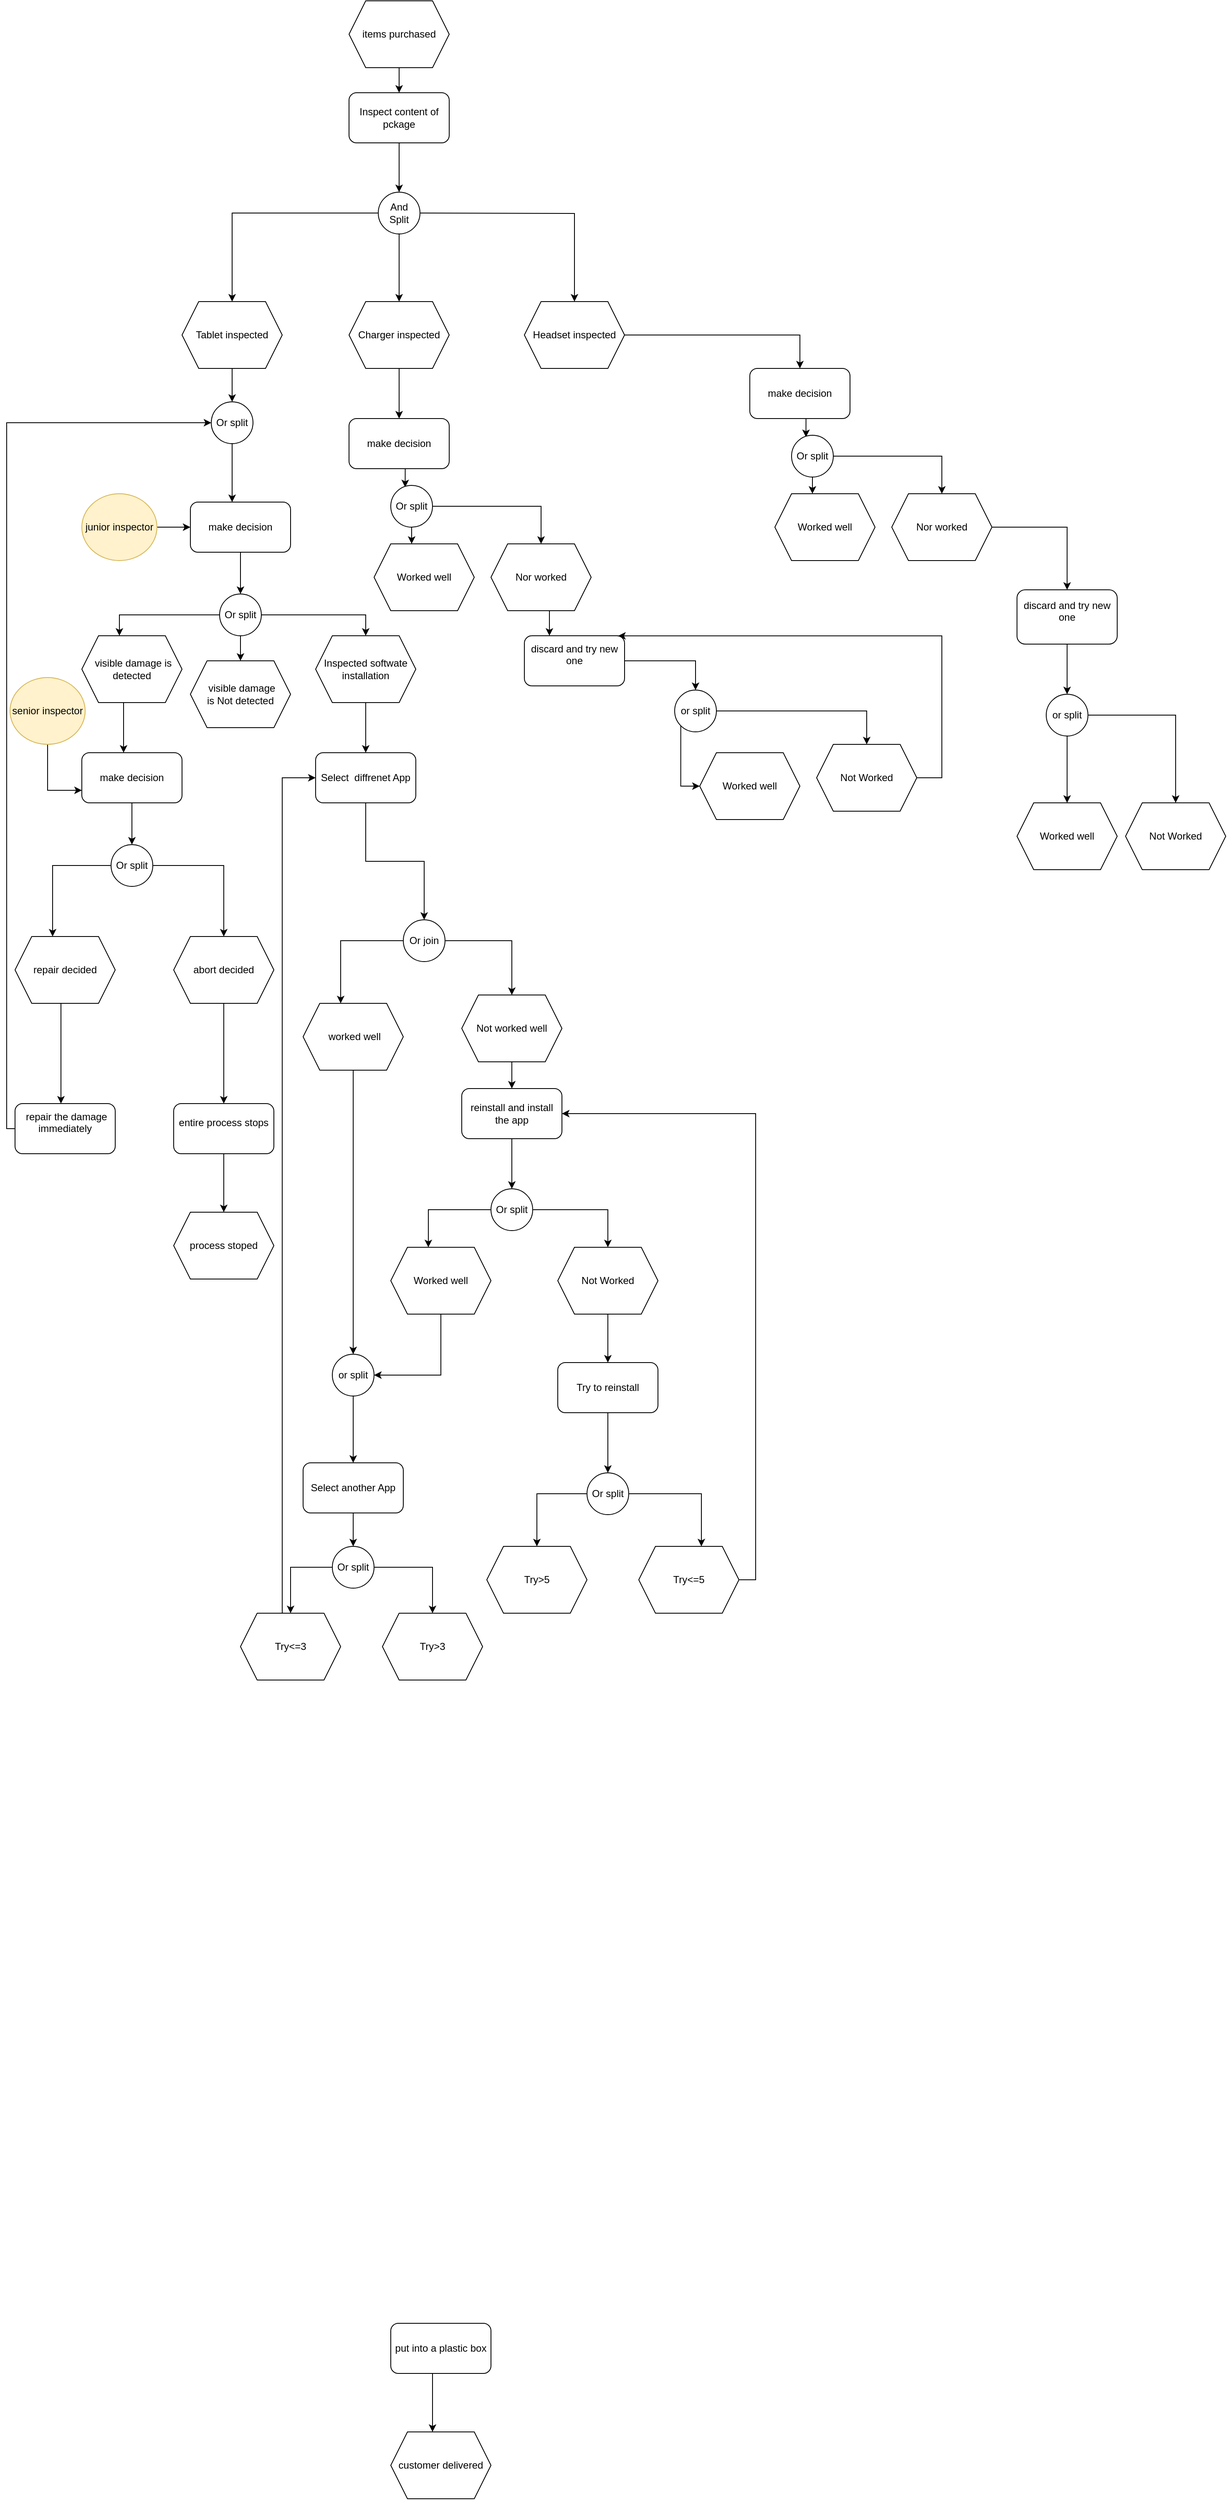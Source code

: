 <mxfile version="15.4.1" type="github">
  <diagram id="8-jtVFk_-QxQIClZ7zO8" name="Page-1">
    <mxGraphModel dx="1195" dy="625" grid="1" gridSize="10" guides="1" tooltips="1" connect="1" arrows="1" fold="1" page="1" pageScale="1" pageWidth="1654" pageHeight="1169" math="0" shadow="0">
      <root>
        <mxCell id="0" />
        <mxCell id="1" parent="0" />
        <mxCell id="INXHp-ntiENusmV_IVh7-14" value="" style="edgeStyle=orthogonalEdgeStyle;rounded=0;orthogonalLoop=1;jettySize=auto;html=1;" parent="1" source="INXHp-ntiENusmV_IVh7-1" target="INXHp-ntiENusmV_IVh7-13" edge="1">
          <mxGeometry relative="1" as="geometry" />
        </mxCell>
        <mxCell id="INXHp-ntiENusmV_IVh7-1" value="items purchased" style="shape=hexagon;perimeter=hexagonPerimeter2;whiteSpace=wrap;html=1;fixedSize=1;" parent="1" vertex="1">
          <mxGeometry x="420" y="10" width="120" height="80" as="geometry" />
        </mxCell>
        <mxCell id="INXHp-ntiENusmV_IVh7-10" style="edgeStyle=orthogonalEdgeStyle;rounded=0;orthogonalLoop=1;jettySize=auto;html=1;entryX=0.5;entryY=0;entryDx=0;entryDy=0;" parent="1" target="INXHp-ntiENusmV_IVh7-24" edge="1">
          <mxGeometry relative="1" as="geometry">
            <mxPoint x="505" y="264" as="sourcePoint" />
            <mxPoint x="690" y="360" as="targetPoint" />
          </mxGeometry>
        </mxCell>
        <mxCell id="INXHp-ntiENusmV_IVh7-21" value="" style="edgeStyle=orthogonalEdgeStyle;rounded=0;orthogonalLoop=1;jettySize=auto;html=1;entryX=0.5;entryY=0;entryDx=0;entryDy=0;" parent="1" source="INXHp-ntiENusmV_IVh7-2" target="INXHp-ntiENusmV_IVh7-23" edge="1">
          <mxGeometry relative="1" as="geometry">
            <mxPoint x="480" y="360" as="targetPoint" />
          </mxGeometry>
        </mxCell>
        <mxCell id="INXHp-ntiENusmV_IVh7-25" style="edgeStyle=orthogonalEdgeStyle;rounded=0;orthogonalLoop=1;jettySize=auto;html=1;entryX=0.5;entryY=0;entryDx=0;entryDy=0;" parent="1" source="INXHp-ntiENusmV_IVh7-2" target="INXHp-ntiENusmV_IVh7-22" edge="1">
          <mxGeometry relative="1" as="geometry" />
        </mxCell>
        <mxCell id="INXHp-ntiENusmV_IVh7-2" value="And Split" style="ellipse;whiteSpace=wrap;html=1;aspect=fixed;" parent="1" vertex="1">
          <mxGeometry x="455" y="239" width="50" height="50" as="geometry" />
        </mxCell>
        <mxCell id="INXHp-ntiENusmV_IVh7-17" value="" style="edgeStyle=orthogonalEdgeStyle;rounded=0;orthogonalLoop=1;jettySize=auto;html=1;entryX=0.5;entryY=0;entryDx=0;entryDy=0;" parent="1" source="INXHp-ntiENusmV_IVh7-13" target="INXHp-ntiENusmV_IVh7-2" edge="1">
          <mxGeometry relative="1" as="geometry">
            <mxPoint x="480" y="220" as="targetPoint" />
          </mxGeometry>
        </mxCell>
        <mxCell id="INXHp-ntiENusmV_IVh7-13" value="Inspect content of pckage" style="rounded=1;whiteSpace=wrap;html=1;" parent="1" vertex="1">
          <mxGeometry x="420" y="120" width="120" height="60" as="geometry" />
        </mxCell>
        <mxCell id="INXHp-ntiENusmV_IVh7-70" value="" style="edgeStyle=orthogonalEdgeStyle;rounded=0;orthogonalLoop=1;jettySize=auto;html=1;" parent="1" source="INXHp-ntiENusmV_IVh7-22" target="INXHp-ntiENusmV_IVh7-64" edge="1">
          <mxGeometry relative="1" as="geometry" />
        </mxCell>
        <mxCell id="INXHp-ntiENusmV_IVh7-22" value="Tablet inspected" style="shape=hexagon;perimeter=hexagonPerimeter2;whiteSpace=wrap;html=1;fixedSize=1;" parent="1" vertex="1">
          <mxGeometry x="220" y="370" width="120" height="80" as="geometry" />
        </mxCell>
        <mxCell id="INXHp-ntiENusmV_IVh7-126" style="edgeStyle=orthogonalEdgeStyle;rounded=0;orthogonalLoop=1;jettySize=auto;html=1;" parent="1" source="INXHp-ntiENusmV_IVh7-23" target="INXHp-ntiENusmV_IVh7-125" edge="1">
          <mxGeometry relative="1" as="geometry" />
        </mxCell>
        <mxCell id="INXHp-ntiENusmV_IVh7-23" value="Charger inspected" style="shape=hexagon;perimeter=hexagonPerimeter2;whiteSpace=wrap;html=1;fixedSize=1;" parent="1" vertex="1">
          <mxGeometry x="420" y="370" width="120" height="80" as="geometry" />
        </mxCell>
        <mxCell id="INXHp-ntiENusmV_IVh7-152" style="edgeStyle=orthogonalEdgeStyle;rounded=0;orthogonalLoop=1;jettySize=auto;html=1;entryX=0.5;entryY=0;entryDx=0;entryDy=0;" parent="1" source="INXHp-ntiENusmV_IVh7-24" target="INXHp-ntiENusmV_IVh7-146" edge="1">
          <mxGeometry relative="1" as="geometry" />
        </mxCell>
        <mxCell id="INXHp-ntiENusmV_IVh7-24" value="Headset inspected" style="shape=hexagon;perimeter=hexagonPerimeter2;whiteSpace=wrap;html=1;fixedSize=1;" parent="1" vertex="1">
          <mxGeometry x="630" y="370" width="120" height="80" as="geometry" />
        </mxCell>
        <mxCell id="WeWtgyzHcF-M5jyRwjh_-13" style="edgeStyle=orthogonalEdgeStyle;rounded=0;orthogonalLoop=1;jettySize=auto;html=1;" edge="1" parent="1" source="INXHp-ntiENusmV_IVh7-26" target="WeWtgyzHcF-M5jyRwjh_-12">
          <mxGeometry relative="1" as="geometry" />
        </mxCell>
        <mxCell id="INXHp-ntiENusmV_IVh7-26" value="or split" style="ellipse;whiteSpace=wrap;html=1;aspect=fixed;" parent="1" vertex="1">
          <mxGeometry x="400" y="1630" width="50" height="50" as="geometry" />
        </mxCell>
        <mxCell id="INXHp-ntiENusmV_IVh7-33" value="" style="edgeStyle=orthogonalEdgeStyle;rounded=0;orthogonalLoop=1;jettySize=auto;html=1;" parent="1" source="INXHp-ntiENusmV_IVh7-30" target="INXHp-ntiENusmV_IVh7-32" edge="1">
          <mxGeometry relative="1" as="geometry">
            <Array as="points">
              <mxPoint x="520" y="2890" />
              <mxPoint x="520" y="2890" />
            </Array>
          </mxGeometry>
        </mxCell>
        <mxCell id="INXHp-ntiENusmV_IVh7-30" value="put into a plastic box" style="rounded=1;whiteSpace=wrap;html=1;" parent="1" vertex="1">
          <mxGeometry x="470" y="2790" width="120" height="60" as="geometry" />
        </mxCell>
        <mxCell id="INXHp-ntiENusmV_IVh7-32" value="customer delivered" style="shape=hexagon;perimeter=hexagonPerimeter2;whiteSpace=wrap;html=1;fixedSize=1;" parent="1" vertex="1">
          <mxGeometry x="470" y="2920" width="120" height="80" as="geometry" />
        </mxCell>
        <mxCell id="INXHp-ntiENusmV_IVh7-37" value="" style="edgeStyle=orthogonalEdgeStyle;rounded=0;orthogonalLoop=1;jettySize=auto;html=1;" parent="1" source="INXHp-ntiENusmV_IVh7-34" target="INXHp-ntiENusmV_IVh7-36" edge="1">
          <mxGeometry relative="1" as="geometry" />
        </mxCell>
        <mxCell id="INXHp-ntiENusmV_IVh7-34" value="make decision" style="rounded=1;whiteSpace=wrap;html=1;" parent="1" vertex="1">
          <mxGeometry x="230" y="610" width="120" height="60" as="geometry" />
        </mxCell>
        <mxCell id="INXHp-ntiENusmV_IVh7-40" style="edgeStyle=orthogonalEdgeStyle;rounded=0;orthogonalLoop=1;jettySize=auto;html=1;entryX=0.375;entryY=0;entryDx=0;entryDy=0;" parent="1" source="INXHp-ntiENusmV_IVh7-36" target="INXHp-ntiENusmV_IVh7-38" edge="1">
          <mxGeometry relative="1" as="geometry" />
        </mxCell>
        <mxCell id="INXHp-ntiENusmV_IVh7-42" value="" style="edgeStyle=orthogonalEdgeStyle;rounded=0;orthogonalLoop=1;jettySize=auto;html=1;entryX=0.5;entryY=0;entryDx=0;entryDy=0;" parent="1" source="INXHp-ntiENusmV_IVh7-36" target="INXHp-ntiENusmV_IVh7-39" edge="1">
          <mxGeometry relative="1" as="geometry" />
        </mxCell>
        <mxCell id="INXHp-ntiENusmV_IVh7-72" style="edgeStyle=orthogonalEdgeStyle;rounded=0;orthogonalLoop=1;jettySize=auto;html=1;entryX=0.5;entryY=0;entryDx=0;entryDy=0;" parent="1" source="INXHp-ntiENusmV_IVh7-36" target="INXHp-ntiENusmV_IVh7-71" edge="1">
          <mxGeometry relative="1" as="geometry">
            <mxPoint x="450" y="745.0" as="targetPoint" />
          </mxGeometry>
        </mxCell>
        <mxCell id="INXHp-ntiENusmV_IVh7-36" value="Or split" style="ellipse;whiteSpace=wrap;html=1;aspect=fixed;" parent="1" vertex="1">
          <mxGeometry x="265" y="720" width="50" height="50" as="geometry" />
        </mxCell>
        <mxCell id="INXHp-ntiENusmV_IVh7-44" value="" style="edgeStyle=orthogonalEdgeStyle;rounded=0;orthogonalLoop=1;jettySize=auto;html=1;" parent="1" source="INXHp-ntiENusmV_IVh7-38" target="INXHp-ntiENusmV_IVh7-43" edge="1">
          <mxGeometry relative="1" as="geometry">
            <Array as="points">
              <mxPoint x="150" y="880" />
              <mxPoint x="150" y="880" />
            </Array>
          </mxGeometry>
        </mxCell>
        <mxCell id="INXHp-ntiENusmV_IVh7-38" value="&amp;nbsp;visible damage is detected" style="shape=hexagon;perimeter=hexagonPerimeter2;whiteSpace=wrap;html=1;fixedSize=1;" parent="1" vertex="1">
          <mxGeometry x="100" y="770" width="120" height="80" as="geometry" />
        </mxCell>
        <mxCell id="INXHp-ntiENusmV_IVh7-39" value="&amp;nbsp;visible damage &lt;br&gt;is Not detected" style="shape=hexagon;perimeter=hexagonPerimeter2;whiteSpace=wrap;html=1;fixedSize=1;" parent="1" vertex="1">
          <mxGeometry x="230" y="800" width="120" height="80" as="geometry" />
        </mxCell>
        <mxCell id="INXHp-ntiENusmV_IVh7-55" value="" style="edgeStyle=orthogonalEdgeStyle;rounded=0;orthogonalLoop=1;jettySize=auto;html=1;" parent="1" source="INXHp-ntiENusmV_IVh7-43" target="INXHp-ntiENusmV_IVh7-45" edge="1">
          <mxGeometry relative="1" as="geometry" />
        </mxCell>
        <mxCell id="INXHp-ntiENusmV_IVh7-43" value="&lt;div&gt;make decision&lt;/div&gt;" style="rounded=1;whiteSpace=wrap;html=1;" parent="1" vertex="1">
          <mxGeometry x="100" y="910" width="120" height="60" as="geometry" />
        </mxCell>
        <mxCell id="INXHp-ntiENusmV_IVh7-52" style="edgeStyle=orthogonalEdgeStyle;rounded=0;orthogonalLoop=1;jettySize=auto;html=1;entryX=0.375;entryY=0;entryDx=0;entryDy=0;exitX=0.1;exitY=0.5;exitDx=0;exitDy=0;exitPerimeter=0;" parent="1" source="INXHp-ntiENusmV_IVh7-45" target="INXHp-ntiENusmV_IVh7-49" edge="1">
          <mxGeometry relative="1" as="geometry">
            <mxPoint x="30" y="1050" as="targetPoint" />
            <mxPoint x="130" y="1045" as="sourcePoint" />
            <Array as="points">
              <mxPoint x="65" y="1045" />
            </Array>
          </mxGeometry>
        </mxCell>
        <mxCell id="INXHp-ntiENusmV_IVh7-53" style="edgeStyle=orthogonalEdgeStyle;rounded=0;orthogonalLoop=1;jettySize=auto;html=1;entryX=0.5;entryY=0;entryDx=0;entryDy=0;" parent="1" source="INXHp-ntiENusmV_IVh7-45" target="INXHp-ntiENusmV_IVh7-50" edge="1">
          <mxGeometry relative="1" as="geometry" />
        </mxCell>
        <mxCell id="INXHp-ntiENusmV_IVh7-45" value="Or split" style="ellipse;whiteSpace=wrap;html=1;aspect=fixed;" parent="1" vertex="1">
          <mxGeometry x="135" y="1020" width="50" height="50" as="geometry" />
        </mxCell>
        <mxCell id="INXHp-ntiENusmV_IVh7-57" value="" style="edgeStyle=orthogonalEdgeStyle;rounded=0;orthogonalLoop=1;jettySize=auto;html=1;" parent="1" source="INXHp-ntiENusmV_IVh7-49" target="INXHp-ntiENusmV_IVh7-56" edge="1">
          <mxGeometry relative="1" as="geometry">
            <Array as="points">
              <mxPoint x="75" y="1230" />
              <mxPoint x="75" y="1230" />
            </Array>
          </mxGeometry>
        </mxCell>
        <mxCell id="INXHp-ntiENusmV_IVh7-49" value="repair decided" style="shape=hexagon;perimeter=hexagonPerimeter2;whiteSpace=wrap;html=1;fixedSize=1;" parent="1" vertex="1">
          <mxGeometry x="20" y="1130" width="120" height="80" as="geometry" />
        </mxCell>
        <mxCell id="INXHp-ntiENusmV_IVh7-59" style="edgeStyle=orthogonalEdgeStyle;rounded=0;orthogonalLoop=1;jettySize=auto;html=1;entryX=0.5;entryY=0;entryDx=0;entryDy=0;" parent="1" source="INXHp-ntiENusmV_IVh7-50" target="INXHp-ntiENusmV_IVh7-58" edge="1">
          <mxGeometry relative="1" as="geometry" />
        </mxCell>
        <mxCell id="INXHp-ntiENusmV_IVh7-50" value="abort decided" style="shape=hexagon;perimeter=hexagonPerimeter2;whiteSpace=wrap;html=1;fixedSize=1;" parent="1" vertex="1">
          <mxGeometry x="210" y="1130" width="120" height="80" as="geometry" />
        </mxCell>
        <mxCell id="INXHp-ntiENusmV_IVh7-69" style="edgeStyle=orthogonalEdgeStyle;rounded=0;orthogonalLoop=1;jettySize=auto;html=1;entryX=0;entryY=0.5;entryDx=0;entryDy=0;" parent="1" source="INXHp-ntiENusmV_IVh7-56" target="INXHp-ntiENusmV_IVh7-64" edge="1">
          <mxGeometry relative="1" as="geometry">
            <mxPoint x="240" y="510" as="targetPoint" />
            <Array as="points">
              <mxPoint x="10" y="1360" />
              <mxPoint x="10" y="515" />
            </Array>
          </mxGeometry>
        </mxCell>
        <mxCell id="INXHp-ntiENusmV_IVh7-56" value="&lt;div&gt;&amp;nbsp;repair the damage immediately&lt;/div&gt;&lt;div&gt;&lt;br&gt;&lt;/div&gt;" style="rounded=1;whiteSpace=wrap;html=1;" parent="1" vertex="1">
          <mxGeometry x="20" y="1330" width="120" height="60" as="geometry" />
        </mxCell>
        <mxCell id="WeWtgyzHcF-M5jyRwjh_-2" style="edgeStyle=orthogonalEdgeStyle;rounded=0;orthogonalLoop=1;jettySize=auto;html=1;entryX=0.5;entryY=0;entryDx=0;entryDy=0;" edge="1" parent="1" source="INXHp-ntiENusmV_IVh7-58" target="WeWtgyzHcF-M5jyRwjh_-1">
          <mxGeometry relative="1" as="geometry" />
        </mxCell>
        <mxCell id="INXHp-ntiENusmV_IVh7-58" value="&lt;div&gt;entire process stops&lt;/div&gt;&lt;div&gt;&lt;br&gt;&lt;/div&gt;" style="rounded=1;whiteSpace=wrap;html=1;" parent="1" vertex="1">
          <mxGeometry x="210" y="1330" width="120" height="60" as="geometry" />
        </mxCell>
        <mxCell id="INXHp-ntiENusmV_IVh7-61" style="edgeStyle=orthogonalEdgeStyle;rounded=0;orthogonalLoop=1;jettySize=auto;html=1;entryX=0;entryY=0.5;entryDx=0;entryDy=0;" parent="1" source="INXHp-ntiENusmV_IVh7-60" target="INXHp-ntiENusmV_IVh7-34" edge="1">
          <mxGeometry relative="1" as="geometry" />
        </mxCell>
        <mxCell id="INXHp-ntiENusmV_IVh7-60" value="junior inspector" style="ellipse;whiteSpace=wrap;html=1;fillColor=#fff2cc;strokeColor=#d6b656;" parent="1" vertex="1">
          <mxGeometry x="100" y="600" width="90" height="80" as="geometry" />
        </mxCell>
        <mxCell id="INXHp-ntiENusmV_IVh7-63" style="edgeStyle=orthogonalEdgeStyle;rounded=0;orthogonalLoop=1;jettySize=auto;html=1;entryX=0;entryY=0.75;entryDx=0;entryDy=0;" parent="1" source="INXHp-ntiENusmV_IVh7-62" target="INXHp-ntiENusmV_IVh7-43" edge="1">
          <mxGeometry relative="1" as="geometry" />
        </mxCell>
        <mxCell id="INXHp-ntiENusmV_IVh7-62" value="senior inspector" style="ellipse;whiteSpace=wrap;html=1;fillColor=#fff2cc;strokeColor=#d6b656;" parent="1" vertex="1">
          <mxGeometry x="14" y="820" width="90" height="80" as="geometry" />
        </mxCell>
        <mxCell id="INXHp-ntiENusmV_IVh7-67" value="" style="edgeStyle=orthogonalEdgeStyle;rounded=0;orthogonalLoop=1;jettySize=auto;html=1;" parent="1" source="INXHp-ntiENusmV_IVh7-64" target="INXHp-ntiENusmV_IVh7-34" edge="1">
          <mxGeometry relative="1" as="geometry">
            <Array as="points">
              <mxPoint x="280" y="590" />
              <mxPoint x="280" y="590" />
            </Array>
          </mxGeometry>
        </mxCell>
        <mxCell id="INXHp-ntiENusmV_IVh7-64" value="Or split" style="ellipse;whiteSpace=wrap;html=1;aspect=fixed;" parent="1" vertex="1">
          <mxGeometry x="255" y="490" width="50" height="50" as="geometry" />
        </mxCell>
        <mxCell id="INXHp-ntiENusmV_IVh7-71" value="Inspected softwate&lt;br&gt;installation" style="shape=hexagon;perimeter=hexagonPerimeter2;whiteSpace=wrap;html=1;fixedSize=1;" parent="1" vertex="1">
          <mxGeometry x="380" y="770" width="120" height="80" as="geometry" />
        </mxCell>
        <mxCell id="WeWtgyzHcF-M5jyRwjh_-3" style="edgeStyle=orthogonalEdgeStyle;rounded=0;orthogonalLoop=1;jettySize=auto;html=1;exitX=0.5;exitY=1;exitDx=0;exitDy=0;entryX=0.5;entryY=0;entryDx=0;entryDy=0;" edge="1" parent="1" source="INXHp-ntiENusmV_IVh7-73" target="INXHp-ntiENusmV_IVh7-120">
          <mxGeometry relative="1" as="geometry" />
        </mxCell>
        <mxCell id="INXHp-ntiENusmV_IVh7-73" value="&lt;div&gt;Select&amp;nbsp; diffrenet App&lt;/div&gt;" style="rounded=1;whiteSpace=wrap;html=1;" parent="1" vertex="1">
          <mxGeometry x="380" y="910" width="120" height="60" as="geometry" />
        </mxCell>
        <mxCell id="INXHp-ntiENusmV_IVh7-85" value="" style="edgeStyle=orthogonalEdgeStyle;rounded=0;orthogonalLoop=1;jettySize=auto;html=1;" parent="1" source="INXHp-ntiENusmV_IVh7-76" target="INXHp-ntiENusmV_IVh7-82" edge="1">
          <mxGeometry relative="1" as="geometry" />
        </mxCell>
        <mxCell id="INXHp-ntiENusmV_IVh7-76" value="Not worked well" style="shape=hexagon;perimeter=hexagonPerimeter2;whiteSpace=wrap;html=1;fixedSize=1;" parent="1" vertex="1">
          <mxGeometry x="555" y="1200" width="120" height="80" as="geometry" />
        </mxCell>
        <mxCell id="INXHp-ntiENusmV_IVh7-101" value="" style="edgeStyle=orthogonalEdgeStyle;rounded=0;orthogonalLoop=1;jettySize=auto;html=1;" parent="1" source="INXHp-ntiENusmV_IVh7-82" target="INXHp-ntiENusmV_IVh7-100" edge="1">
          <mxGeometry relative="1" as="geometry" />
        </mxCell>
        <mxCell id="INXHp-ntiENusmV_IVh7-82" value="&lt;div&gt;reinstall and install the app&lt;/div&gt;" style="rounded=1;whiteSpace=wrap;html=1;" parent="1" vertex="1">
          <mxGeometry x="555" y="1312" width="120" height="60" as="geometry" />
        </mxCell>
        <mxCell id="WeWtgyzHcF-M5jyRwjh_-6" style="edgeStyle=orthogonalEdgeStyle;rounded=0;orthogonalLoop=1;jettySize=auto;html=1;exitX=0;exitY=0.5;exitDx=0;exitDy=0;entryX=0.5;entryY=0;entryDx=0;entryDy=0;" edge="1" parent="1" source="INXHp-ntiENusmV_IVh7-86" target="WeWtgyzHcF-M5jyRwjh_-26">
          <mxGeometry relative="1" as="geometry">
            <mxPoint x="645" y="1850" as="targetPoint" />
          </mxGeometry>
        </mxCell>
        <mxCell id="WeWtgyzHcF-M5jyRwjh_-7" style="edgeStyle=orthogonalEdgeStyle;rounded=0;orthogonalLoop=1;jettySize=auto;html=1;exitX=1;exitY=0.5;exitDx=0;exitDy=0;entryX=0.625;entryY=0;entryDx=0;entryDy=0;" edge="1" parent="1" source="INXHp-ntiENusmV_IVh7-86" target="WeWtgyzHcF-M5jyRwjh_-27">
          <mxGeometry relative="1" as="geometry">
            <mxPoint x="840" y="1850" as="targetPoint" />
          </mxGeometry>
        </mxCell>
        <mxCell id="INXHp-ntiENusmV_IVh7-86" value="Or split" style="ellipse;whiteSpace=wrap;html=1;aspect=fixed;" parent="1" vertex="1">
          <mxGeometry x="705" y="1772" width="50" height="50" as="geometry" />
        </mxCell>
        <mxCell id="WeWtgyzHcF-M5jyRwjh_-10" style="edgeStyle=orthogonalEdgeStyle;rounded=0;orthogonalLoop=1;jettySize=auto;html=1;exitX=0.5;exitY=1;exitDx=0;exitDy=0;entryX=1;entryY=0.5;entryDx=0;entryDy=0;" edge="1" parent="1" source="INXHp-ntiENusmV_IVh7-93" target="INXHp-ntiENusmV_IVh7-26">
          <mxGeometry relative="1" as="geometry" />
        </mxCell>
        <mxCell id="INXHp-ntiENusmV_IVh7-93" value="Worked well" style="shape=hexagon;perimeter=hexagonPerimeter2;whiteSpace=wrap;html=1;fixedSize=1;" parent="1" vertex="1">
          <mxGeometry x="470" y="1502" width="120" height="80" as="geometry" />
        </mxCell>
        <mxCell id="WeWtgyzHcF-M5jyRwjh_-8" style="edgeStyle=orthogonalEdgeStyle;rounded=0;orthogonalLoop=1;jettySize=auto;html=1;exitX=1;exitY=0.5;exitDx=0;exitDy=0;entryX=1;entryY=0.5;entryDx=0;entryDy=0;" edge="1" parent="1" source="WeWtgyzHcF-M5jyRwjh_-27" target="INXHp-ntiENusmV_IVh7-82">
          <mxGeometry relative="1" as="geometry">
            <mxPoint x="900" y="1880" as="sourcePoint" />
          </mxGeometry>
        </mxCell>
        <mxCell id="INXHp-ntiENusmV_IVh7-103" style="edgeStyle=orthogonalEdgeStyle;rounded=0;orthogonalLoop=1;jettySize=auto;html=1;exitX=0;exitY=0.5;exitDx=0;exitDy=0;entryX=0.375;entryY=0;entryDx=0;entryDy=0;" parent="1" source="INXHp-ntiENusmV_IVh7-100" target="INXHp-ntiENusmV_IVh7-93" edge="1">
          <mxGeometry relative="1" as="geometry" />
        </mxCell>
        <mxCell id="INXHp-ntiENusmV_IVh7-104" style="edgeStyle=orthogonalEdgeStyle;rounded=0;orthogonalLoop=1;jettySize=auto;html=1;exitX=1;exitY=0.5;exitDx=0;exitDy=0;entryX=0.5;entryY=0;entryDx=0;entryDy=0;" parent="1" source="INXHp-ntiENusmV_IVh7-100" target="INXHp-ntiENusmV_IVh7-102" edge="1">
          <mxGeometry relative="1" as="geometry" />
        </mxCell>
        <mxCell id="INXHp-ntiENusmV_IVh7-100" value="Or split" style="ellipse;whiteSpace=wrap;html=1;aspect=fixed;" parent="1" vertex="1">
          <mxGeometry x="590" y="1432" width="50" height="50" as="geometry" />
        </mxCell>
        <mxCell id="WeWtgyzHcF-M5jyRwjh_-24" style="edgeStyle=orthogonalEdgeStyle;rounded=0;orthogonalLoop=1;jettySize=auto;html=1;exitX=0.5;exitY=1;exitDx=0;exitDy=0;entryX=0.5;entryY=0;entryDx=0;entryDy=0;" edge="1" parent="1" source="INXHp-ntiENusmV_IVh7-102" target="WeWtgyzHcF-M5jyRwjh_-23">
          <mxGeometry relative="1" as="geometry" />
        </mxCell>
        <mxCell id="INXHp-ntiENusmV_IVh7-102" value="Not Worked" style="shape=hexagon;perimeter=hexagonPerimeter2;whiteSpace=wrap;html=1;fixedSize=1;" parent="1" vertex="1">
          <mxGeometry x="670" y="1502" width="120" height="80" as="geometry" />
        </mxCell>
        <mxCell id="INXHp-ntiENusmV_IVh7-111" style="edgeStyle=orthogonalEdgeStyle;rounded=0;orthogonalLoop=1;jettySize=auto;html=1;exitX=0.5;exitY=1;exitDx=0;exitDy=0;entryX=0.5;entryY=0;entryDx=0;entryDy=0;" parent="1" source="INXHp-ntiENusmV_IVh7-71" target="INXHp-ntiENusmV_IVh7-73" edge="1">
          <mxGeometry relative="1" as="geometry">
            <mxPoint x="400" y="915" as="sourcePoint" />
          </mxGeometry>
        </mxCell>
        <mxCell id="WeWtgyzHcF-M5jyRwjh_-4" style="edgeStyle=orthogonalEdgeStyle;rounded=0;orthogonalLoop=1;jettySize=auto;html=1;exitX=1;exitY=0.5;exitDx=0;exitDy=0;entryX=0.5;entryY=0;entryDx=0;entryDy=0;" edge="1" parent="1" source="INXHp-ntiENusmV_IVh7-120" target="INXHp-ntiENusmV_IVh7-76">
          <mxGeometry relative="1" as="geometry" />
        </mxCell>
        <mxCell id="WeWtgyzHcF-M5jyRwjh_-5" style="edgeStyle=orthogonalEdgeStyle;rounded=0;orthogonalLoop=1;jettySize=auto;html=1;exitX=0;exitY=0.5;exitDx=0;exitDy=0;entryX=0.375;entryY=0;entryDx=0;entryDy=0;" edge="1" parent="1" source="INXHp-ntiENusmV_IVh7-120" target="INXHp-ntiENusmV_IVh7-122">
          <mxGeometry relative="1" as="geometry" />
        </mxCell>
        <mxCell id="INXHp-ntiENusmV_IVh7-120" value="Or join" style="ellipse;whiteSpace=wrap;html=1;aspect=fixed;" parent="1" vertex="1">
          <mxGeometry x="485" y="1110" width="50" height="50" as="geometry" />
        </mxCell>
        <mxCell id="WeWtgyzHcF-M5jyRwjh_-9" style="edgeStyle=orthogonalEdgeStyle;rounded=0;orthogonalLoop=1;jettySize=auto;html=1;exitX=0.5;exitY=1;exitDx=0;exitDy=0;entryX=0.5;entryY=0;entryDx=0;entryDy=0;" edge="1" parent="1" source="INXHp-ntiENusmV_IVh7-122" target="INXHp-ntiENusmV_IVh7-26">
          <mxGeometry relative="1" as="geometry" />
        </mxCell>
        <mxCell id="INXHp-ntiENusmV_IVh7-122" value="&amp;nbsp;worked well" style="shape=hexagon;perimeter=hexagonPerimeter2;whiteSpace=wrap;html=1;fixedSize=1;" parent="1" vertex="1">
          <mxGeometry x="365" y="1210" width="120" height="80" as="geometry" />
        </mxCell>
        <mxCell id="INXHp-ntiENusmV_IVh7-133" style="edgeStyle=orthogonalEdgeStyle;rounded=0;orthogonalLoop=1;jettySize=auto;html=1;exitX=0.5;exitY=1;exitDx=0;exitDy=0;entryX=0.345;entryY=0.045;entryDx=0;entryDy=0;entryPerimeter=0;" parent="1" source="INXHp-ntiENusmV_IVh7-125" target="INXHp-ntiENusmV_IVh7-127" edge="1">
          <mxGeometry relative="1" as="geometry" />
        </mxCell>
        <mxCell id="INXHp-ntiENusmV_IVh7-125" value="make decision" style="rounded=1;whiteSpace=wrap;html=1;" parent="1" vertex="1">
          <mxGeometry x="420" y="510" width="120" height="60" as="geometry" />
        </mxCell>
        <mxCell id="INXHp-ntiENusmV_IVh7-131" style="edgeStyle=orthogonalEdgeStyle;rounded=0;orthogonalLoop=1;jettySize=auto;html=1;exitX=0.5;exitY=1;exitDx=0;exitDy=0;entryX=0.375;entryY=0;entryDx=0;entryDy=0;" parent="1" source="INXHp-ntiENusmV_IVh7-127" target="INXHp-ntiENusmV_IVh7-130" edge="1">
          <mxGeometry relative="1" as="geometry" />
        </mxCell>
        <mxCell id="INXHp-ntiENusmV_IVh7-132" style="edgeStyle=orthogonalEdgeStyle;rounded=0;orthogonalLoop=1;jettySize=auto;html=1;exitX=1;exitY=0.5;exitDx=0;exitDy=0;entryX=0.5;entryY=0;entryDx=0;entryDy=0;" parent="1" source="INXHp-ntiENusmV_IVh7-127" target="INXHp-ntiENusmV_IVh7-129" edge="1">
          <mxGeometry relative="1" as="geometry" />
        </mxCell>
        <mxCell id="INXHp-ntiENusmV_IVh7-127" value="Or split" style="ellipse;whiteSpace=wrap;html=1;aspect=fixed;" parent="1" vertex="1">
          <mxGeometry x="470" y="590" width="50" height="50" as="geometry" />
        </mxCell>
        <mxCell id="INXHp-ntiENusmV_IVh7-135" style="edgeStyle=orthogonalEdgeStyle;rounded=0;orthogonalLoop=1;jettySize=auto;html=1;exitX=0.5;exitY=1;exitDx=0;exitDy=0;entryX=0.25;entryY=0;entryDx=0;entryDy=0;" parent="1" source="INXHp-ntiENusmV_IVh7-129" target="INXHp-ntiENusmV_IVh7-134" edge="1">
          <mxGeometry relative="1" as="geometry" />
        </mxCell>
        <mxCell id="INXHp-ntiENusmV_IVh7-129" value="Nor worked" style="shape=hexagon;perimeter=hexagonPerimeter2;whiteSpace=wrap;html=1;fixedSize=1;" parent="1" vertex="1">
          <mxGeometry x="590" y="660" width="120" height="80" as="geometry" />
        </mxCell>
        <mxCell id="INXHp-ntiENusmV_IVh7-130" value="Worked well" style="shape=hexagon;perimeter=hexagonPerimeter2;whiteSpace=wrap;html=1;fixedSize=1;" parent="1" vertex="1">
          <mxGeometry x="450" y="660" width="120" height="80" as="geometry" />
        </mxCell>
        <mxCell id="INXHp-ntiENusmV_IVh7-137" style="edgeStyle=orthogonalEdgeStyle;rounded=0;orthogonalLoop=1;jettySize=auto;html=1;exitX=1;exitY=0.5;exitDx=0;exitDy=0;entryX=0.5;entryY=0;entryDx=0;entryDy=0;" parent="1" source="INXHp-ntiENusmV_IVh7-134" target="INXHp-ntiENusmV_IVh7-136" edge="1">
          <mxGeometry relative="1" as="geometry" />
        </mxCell>
        <mxCell id="INXHp-ntiENusmV_IVh7-134" value="&lt;div&gt;&lt;div&gt;discard and try new one&lt;/div&gt;&lt;div&gt;&lt;br&gt;&lt;/div&gt;&lt;/div&gt;" style="rounded=1;whiteSpace=wrap;html=1;" parent="1" vertex="1">
          <mxGeometry x="630" y="770" width="120" height="60" as="geometry" />
        </mxCell>
        <mxCell id="INXHp-ntiENusmV_IVh7-142" style="edgeStyle=orthogonalEdgeStyle;rounded=0;orthogonalLoop=1;jettySize=auto;html=1;exitX=1;exitY=0.5;exitDx=0;exitDy=0;entryX=0.5;entryY=0;entryDx=0;entryDy=0;" parent="1" source="INXHp-ntiENusmV_IVh7-136" target="INXHp-ntiENusmV_IVh7-138" edge="1">
          <mxGeometry relative="1" as="geometry" />
        </mxCell>
        <mxCell id="INXHp-ntiENusmV_IVh7-143" style="edgeStyle=orthogonalEdgeStyle;rounded=0;orthogonalLoop=1;jettySize=auto;html=1;exitX=0;exitY=1;exitDx=0;exitDy=0;entryX=0;entryY=0.5;entryDx=0;entryDy=0;" parent="1" source="INXHp-ntiENusmV_IVh7-136" target="INXHp-ntiENusmV_IVh7-139" edge="1">
          <mxGeometry relative="1" as="geometry" />
        </mxCell>
        <mxCell id="INXHp-ntiENusmV_IVh7-136" value="or split" style="ellipse;whiteSpace=wrap;html=1;aspect=fixed;" parent="1" vertex="1">
          <mxGeometry x="810" y="835" width="50" height="50" as="geometry" />
        </mxCell>
        <mxCell id="INXHp-ntiENusmV_IVh7-144" style="edgeStyle=orthogonalEdgeStyle;rounded=0;orthogonalLoop=1;jettySize=auto;html=1;exitX=1;exitY=0.5;exitDx=0;exitDy=0;entryX=0.936;entryY=0.002;entryDx=0;entryDy=0;entryPerimeter=0;" parent="1" source="INXHp-ntiENusmV_IVh7-138" target="INXHp-ntiENusmV_IVh7-134" edge="1">
          <mxGeometry relative="1" as="geometry">
            <mxPoint x="1143.765" y="770.0" as="targetPoint" />
            <Array as="points">
              <mxPoint x="1130" y="940" />
              <mxPoint x="1130" y="770" />
            </Array>
          </mxGeometry>
        </mxCell>
        <mxCell id="INXHp-ntiENusmV_IVh7-138" value="Not Worked" style="shape=hexagon;perimeter=hexagonPerimeter2;whiteSpace=wrap;html=1;fixedSize=1;" parent="1" vertex="1">
          <mxGeometry x="980" y="900" width="120" height="80" as="geometry" />
        </mxCell>
        <mxCell id="INXHp-ntiENusmV_IVh7-139" value="Worked well" style="shape=hexagon;perimeter=hexagonPerimeter2;whiteSpace=wrap;html=1;fixedSize=1;" parent="1" vertex="1">
          <mxGeometry x="840" y="910" width="120" height="80" as="geometry" />
        </mxCell>
        <mxCell id="INXHp-ntiENusmV_IVh7-145" style="edgeStyle=orthogonalEdgeStyle;rounded=0;orthogonalLoop=1;jettySize=auto;html=1;exitX=0.5;exitY=1;exitDx=0;exitDy=0;entryX=0.345;entryY=0.045;entryDx=0;entryDy=0;entryPerimeter=0;" parent="1" source="INXHp-ntiENusmV_IVh7-146" target="INXHp-ntiENusmV_IVh7-149" edge="1">
          <mxGeometry relative="1" as="geometry" />
        </mxCell>
        <mxCell id="INXHp-ntiENusmV_IVh7-146" value="make decision" style="rounded=1;whiteSpace=wrap;html=1;" parent="1" vertex="1">
          <mxGeometry x="900" y="450" width="120" height="60" as="geometry" />
        </mxCell>
        <mxCell id="INXHp-ntiENusmV_IVh7-147" style="edgeStyle=orthogonalEdgeStyle;rounded=0;orthogonalLoop=1;jettySize=auto;html=1;exitX=0.5;exitY=1;exitDx=0;exitDy=0;entryX=0.375;entryY=0;entryDx=0;entryDy=0;" parent="1" source="INXHp-ntiENusmV_IVh7-149" target="INXHp-ntiENusmV_IVh7-151" edge="1">
          <mxGeometry relative="1" as="geometry" />
        </mxCell>
        <mxCell id="INXHp-ntiENusmV_IVh7-148" style="edgeStyle=orthogonalEdgeStyle;rounded=0;orthogonalLoop=1;jettySize=auto;html=1;exitX=1;exitY=0.5;exitDx=0;exitDy=0;entryX=0.5;entryY=0;entryDx=0;entryDy=0;" parent="1" source="INXHp-ntiENusmV_IVh7-149" target="INXHp-ntiENusmV_IVh7-150" edge="1">
          <mxGeometry relative="1" as="geometry" />
        </mxCell>
        <mxCell id="INXHp-ntiENusmV_IVh7-149" value="Or split" style="ellipse;whiteSpace=wrap;html=1;aspect=fixed;" parent="1" vertex="1">
          <mxGeometry x="950" y="530" width="50" height="50" as="geometry" />
        </mxCell>
        <mxCell id="INXHp-ntiENusmV_IVh7-154" style="edgeStyle=orthogonalEdgeStyle;rounded=0;orthogonalLoop=1;jettySize=auto;html=1;entryX=0.5;entryY=0;entryDx=0;entryDy=0;" parent="1" source="INXHp-ntiENusmV_IVh7-150" target="INXHp-ntiENusmV_IVh7-153" edge="1">
          <mxGeometry relative="1" as="geometry" />
        </mxCell>
        <mxCell id="INXHp-ntiENusmV_IVh7-150" value="Nor worked" style="shape=hexagon;perimeter=hexagonPerimeter2;whiteSpace=wrap;html=1;fixedSize=1;" parent="1" vertex="1">
          <mxGeometry x="1070" y="600" width="120" height="80" as="geometry" />
        </mxCell>
        <mxCell id="INXHp-ntiENusmV_IVh7-151" value="Worked well" style="shape=hexagon;perimeter=hexagonPerimeter2;whiteSpace=wrap;html=1;fixedSize=1;" parent="1" vertex="1">
          <mxGeometry x="930" y="600" width="120" height="80" as="geometry" />
        </mxCell>
        <mxCell id="INXHp-ntiENusmV_IVh7-159" style="edgeStyle=orthogonalEdgeStyle;rounded=0;orthogonalLoop=1;jettySize=auto;html=1;" parent="1" source="INXHp-ntiENusmV_IVh7-153" target="INXHp-ntiENusmV_IVh7-155" edge="1">
          <mxGeometry relative="1" as="geometry" />
        </mxCell>
        <mxCell id="INXHp-ntiENusmV_IVh7-153" value="&lt;div&gt;&lt;div&gt;discard and try new one&lt;/div&gt;&lt;div&gt;&lt;br&gt;&lt;/div&gt;&lt;/div&gt;" style="rounded=1;whiteSpace=wrap;html=1;" parent="1" vertex="1">
          <mxGeometry x="1220" y="715" width="120" height="65" as="geometry" />
        </mxCell>
        <mxCell id="INXHp-ntiENusmV_IVh7-161" style="edgeStyle=orthogonalEdgeStyle;rounded=0;orthogonalLoop=1;jettySize=auto;html=1;entryX=0.5;entryY=0;entryDx=0;entryDy=0;" parent="1" source="INXHp-ntiENusmV_IVh7-155" target="INXHp-ntiENusmV_IVh7-157" edge="1">
          <mxGeometry relative="1" as="geometry" />
        </mxCell>
        <mxCell id="INXHp-ntiENusmV_IVh7-163" style="edgeStyle=orthogonalEdgeStyle;rounded=0;orthogonalLoop=1;jettySize=auto;html=1;entryX=0.5;entryY=0;entryDx=0;entryDy=0;" parent="1" source="INXHp-ntiENusmV_IVh7-155" target="INXHp-ntiENusmV_IVh7-156" edge="1">
          <mxGeometry relative="1" as="geometry">
            <mxPoint x="1280" y="950" as="targetPoint" />
          </mxGeometry>
        </mxCell>
        <mxCell id="INXHp-ntiENusmV_IVh7-155" value="or split" style="ellipse;whiteSpace=wrap;html=1;aspect=fixed;" parent="1" vertex="1">
          <mxGeometry x="1255" y="840" width="50" height="50" as="geometry" />
        </mxCell>
        <mxCell id="INXHp-ntiENusmV_IVh7-156" value="Worked well" style="shape=hexagon;perimeter=hexagonPerimeter2;whiteSpace=wrap;html=1;fixedSize=1;" parent="1" vertex="1">
          <mxGeometry x="1220" y="970" width="120" height="80" as="geometry" />
        </mxCell>
        <mxCell id="INXHp-ntiENusmV_IVh7-157" value="Not Worked" style="shape=hexagon;perimeter=hexagonPerimeter2;whiteSpace=wrap;html=1;fixedSize=1;" parent="1" vertex="1">
          <mxGeometry x="1350" y="970" width="120" height="80" as="geometry" />
        </mxCell>
        <mxCell id="WeWtgyzHcF-M5jyRwjh_-1" value="process stoped" style="shape=hexagon;perimeter=hexagonPerimeter2;whiteSpace=wrap;html=1;fixedSize=1;" vertex="1" parent="1">
          <mxGeometry x="210" y="1460" width="120" height="80" as="geometry" />
        </mxCell>
        <mxCell id="WeWtgyzHcF-M5jyRwjh_-15" style="edgeStyle=orthogonalEdgeStyle;rounded=0;orthogonalLoop=1;jettySize=auto;html=1;exitX=0.375;exitY=0;exitDx=0;exitDy=0;entryX=0;entryY=0.5;entryDx=0;entryDy=0;" edge="1" parent="1" source="WeWtgyzHcF-M5jyRwjh_-17" target="INXHp-ntiENusmV_IVh7-73">
          <mxGeometry relative="1" as="geometry">
            <Array as="points">
              <mxPoint x="340" y="1940" />
              <mxPoint x="340" y="940" />
            </Array>
          </mxGeometry>
        </mxCell>
        <mxCell id="WeWtgyzHcF-M5jyRwjh_-20" style="edgeStyle=orthogonalEdgeStyle;rounded=0;orthogonalLoop=1;jettySize=auto;html=1;exitX=0.5;exitY=1;exitDx=0;exitDy=0;entryX=0.5;entryY=0;entryDx=0;entryDy=0;" edge="1" parent="1" source="WeWtgyzHcF-M5jyRwjh_-12" target="WeWtgyzHcF-M5jyRwjh_-19">
          <mxGeometry relative="1" as="geometry" />
        </mxCell>
        <mxCell id="WeWtgyzHcF-M5jyRwjh_-12" value="&lt;div&gt;Select another App&lt;/div&gt;" style="rounded=1;whiteSpace=wrap;html=1;" vertex="1" parent="1">
          <mxGeometry x="365" y="1760" width="120" height="60" as="geometry" />
        </mxCell>
        <mxCell id="WeWtgyzHcF-M5jyRwjh_-17" value="Try&amp;lt;=3" style="shape=hexagon;perimeter=hexagonPerimeter2;whiteSpace=wrap;html=1;fixedSize=1;" vertex="1" parent="1">
          <mxGeometry x="290" y="1940" width="120" height="80" as="geometry" />
        </mxCell>
        <mxCell id="WeWtgyzHcF-M5jyRwjh_-18" value="Try&amp;gt;3" style="shape=hexagon;perimeter=hexagonPerimeter2;whiteSpace=wrap;html=1;fixedSize=1;" vertex="1" parent="1">
          <mxGeometry x="460" y="1940" width="120" height="80" as="geometry" />
        </mxCell>
        <mxCell id="WeWtgyzHcF-M5jyRwjh_-21" style="edgeStyle=orthogonalEdgeStyle;rounded=0;orthogonalLoop=1;jettySize=auto;html=1;exitX=0;exitY=0.5;exitDx=0;exitDy=0;entryX=0.5;entryY=0;entryDx=0;entryDy=0;" edge="1" parent="1" source="WeWtgyzHcF-M5jyRwjh_-19" target="WeWtgyzHcF-M5jyRwjh_-17">
          <mxGeometry relative="1" as="geometry">
            <Array as="points">
              <mxPoint x="350" y="1885" />
              <mxPoint x="350" y="1920" />
            </Array>
          </mxGeometry>
        </mxCell>
        <mxCell id="WeWtgyzHcF-M5jyRwjh_-22" style="edgeStyle=orthogonalEdgeStyle;rounded=0;orthogonalLoop=1;jettySize=auto;html=1;exitX=1;exitY=0.5;exitDx=0;exitDy=0;entryX=0.5;entryY=0;entryDx=0;entryDy=0;" edge="1" parent="1" source="WeWtgyzHcF-M5jyRwjh_-19" target="WeWtgyzHcF-M5jyRwjh_-18">
          <mxGeometry relative="1" as="geometry" />
        </mxCell>
        <mxCell id="WeWtgyzHcF-M5jyRwjh_-19" value="Or split" style="ellipse;whiteSpace=wrap;html=1;aspect=fixed;" vertex="1" parent="1">
          <mxGeometry x="400" y="1860" width="50" height="50" as="geometry" />
        </mxCell>
        <mxCell id="WeWtgyzHcF-M5jyRwjh_-25" style="edgeStyle=orthogonalEdgeStyle;rounded=0;orthogonalLoop=1;jettySize=auto;html=1;exitX=0.5;exitY=1;exitDx=0;exitDy=0;" edge="1" parent="1" source="WeWtgyzHcF-M5jyRwjh_-23" target="INXHp-ntiENusmV_IVh7-86">
          <mxGeometry relative="1" as="geometry" />
        </mxCell>
        <mxCell id="WeWtgyzHcF-M5jyRwjh_-23" value="&lt;div&gt;Try to reinstall&lt;/div&gt;" style="rounded=1;whiteSpace=wrap;html=1;" vertex="1" parent="1">
          <mxGeometry x="670" y="1640" width="120" height="60" as="geometry" />
        </mxCell>
        <mxCell id="WeWtgyzHcF-M5jyRwjh_-26" value="Try&amp;gt;5" style="shape=hexagon;perimeter=hexagonPerimeter2;whiteSpace=wrap;html=1;fixedSize=1;" vertex="1" parent="1">
          <mxGeometry x="585" y="1860" width="120" height="80" as="geometry" />
        </mxCell>
        <mxCell id="WeWtgyzHcF-M5jyRwjh_-27" value="Try&amp;lt;=5" style="shape=hexagon;perimeter=hexagonPerimeter2;whiteSpace=wrap;html=1;fixedSize=1;" vertex="1" parent="1">
          <mxGeometry x="767" y="1860" width="120" height="80" as="geometry" />
        </mxCell>
      </root>
    </mxGraphModel>
  </diagram>
</mxfile>
